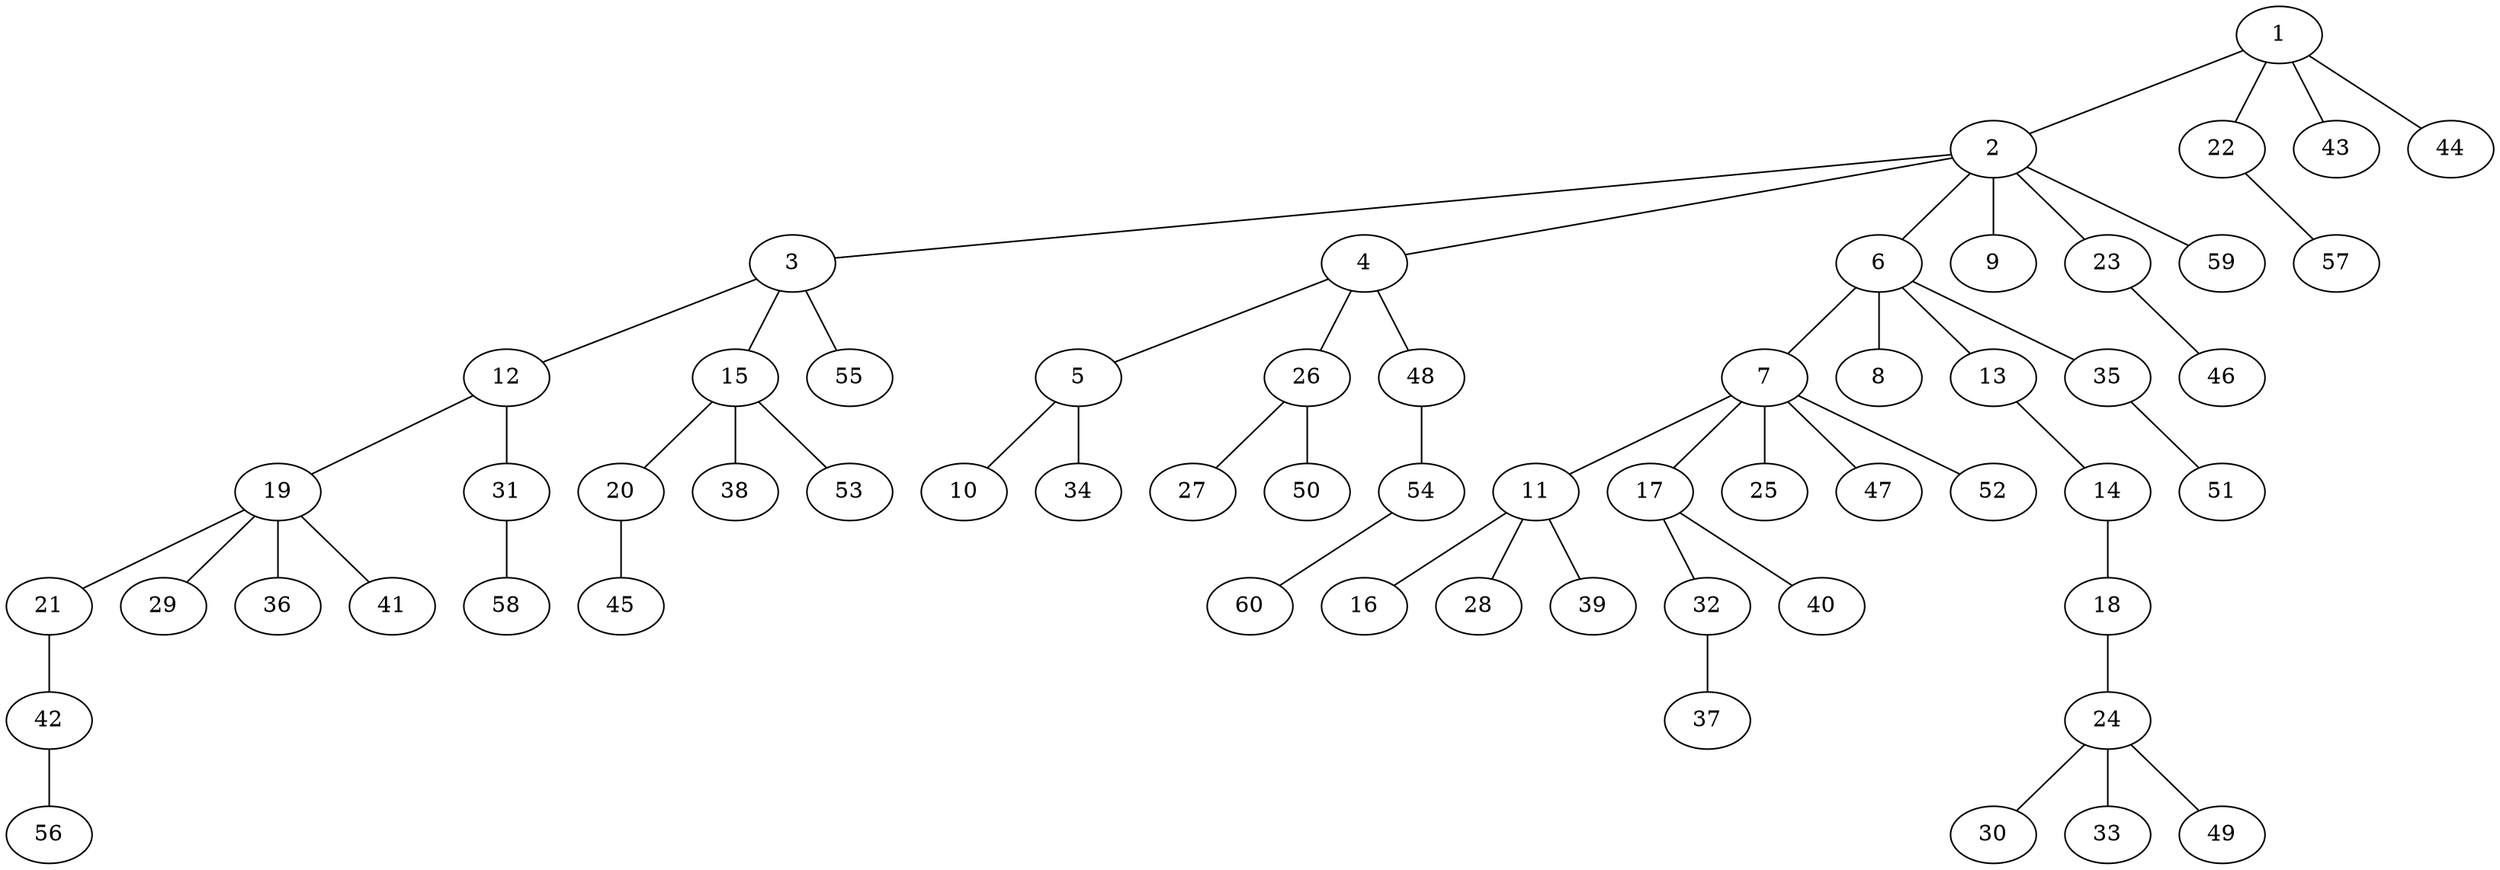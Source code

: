 graph graphname {1--2
1--22
1--43
1--44
2--3
2--4
2--6
2--9
2--23
2--59
3--12
3--15
3--55
4--5
4--26
4--48
5--10
5--34
6--7
6--8
6--13
6--35
7--11
7--17
7--25
7--47
7--52
11--16
11--28
11--39
12--19
12--31
13--14
14--18
15--20
15--38
15--53
17--32
17--40
18--24
19--21
19--29
19--36
19--41
20--45
21--42
22--57
23--46
24--30
24--33
24--49
26--27
26--50
31--58
32--37
35--51
42--56
48--54
54--60
}